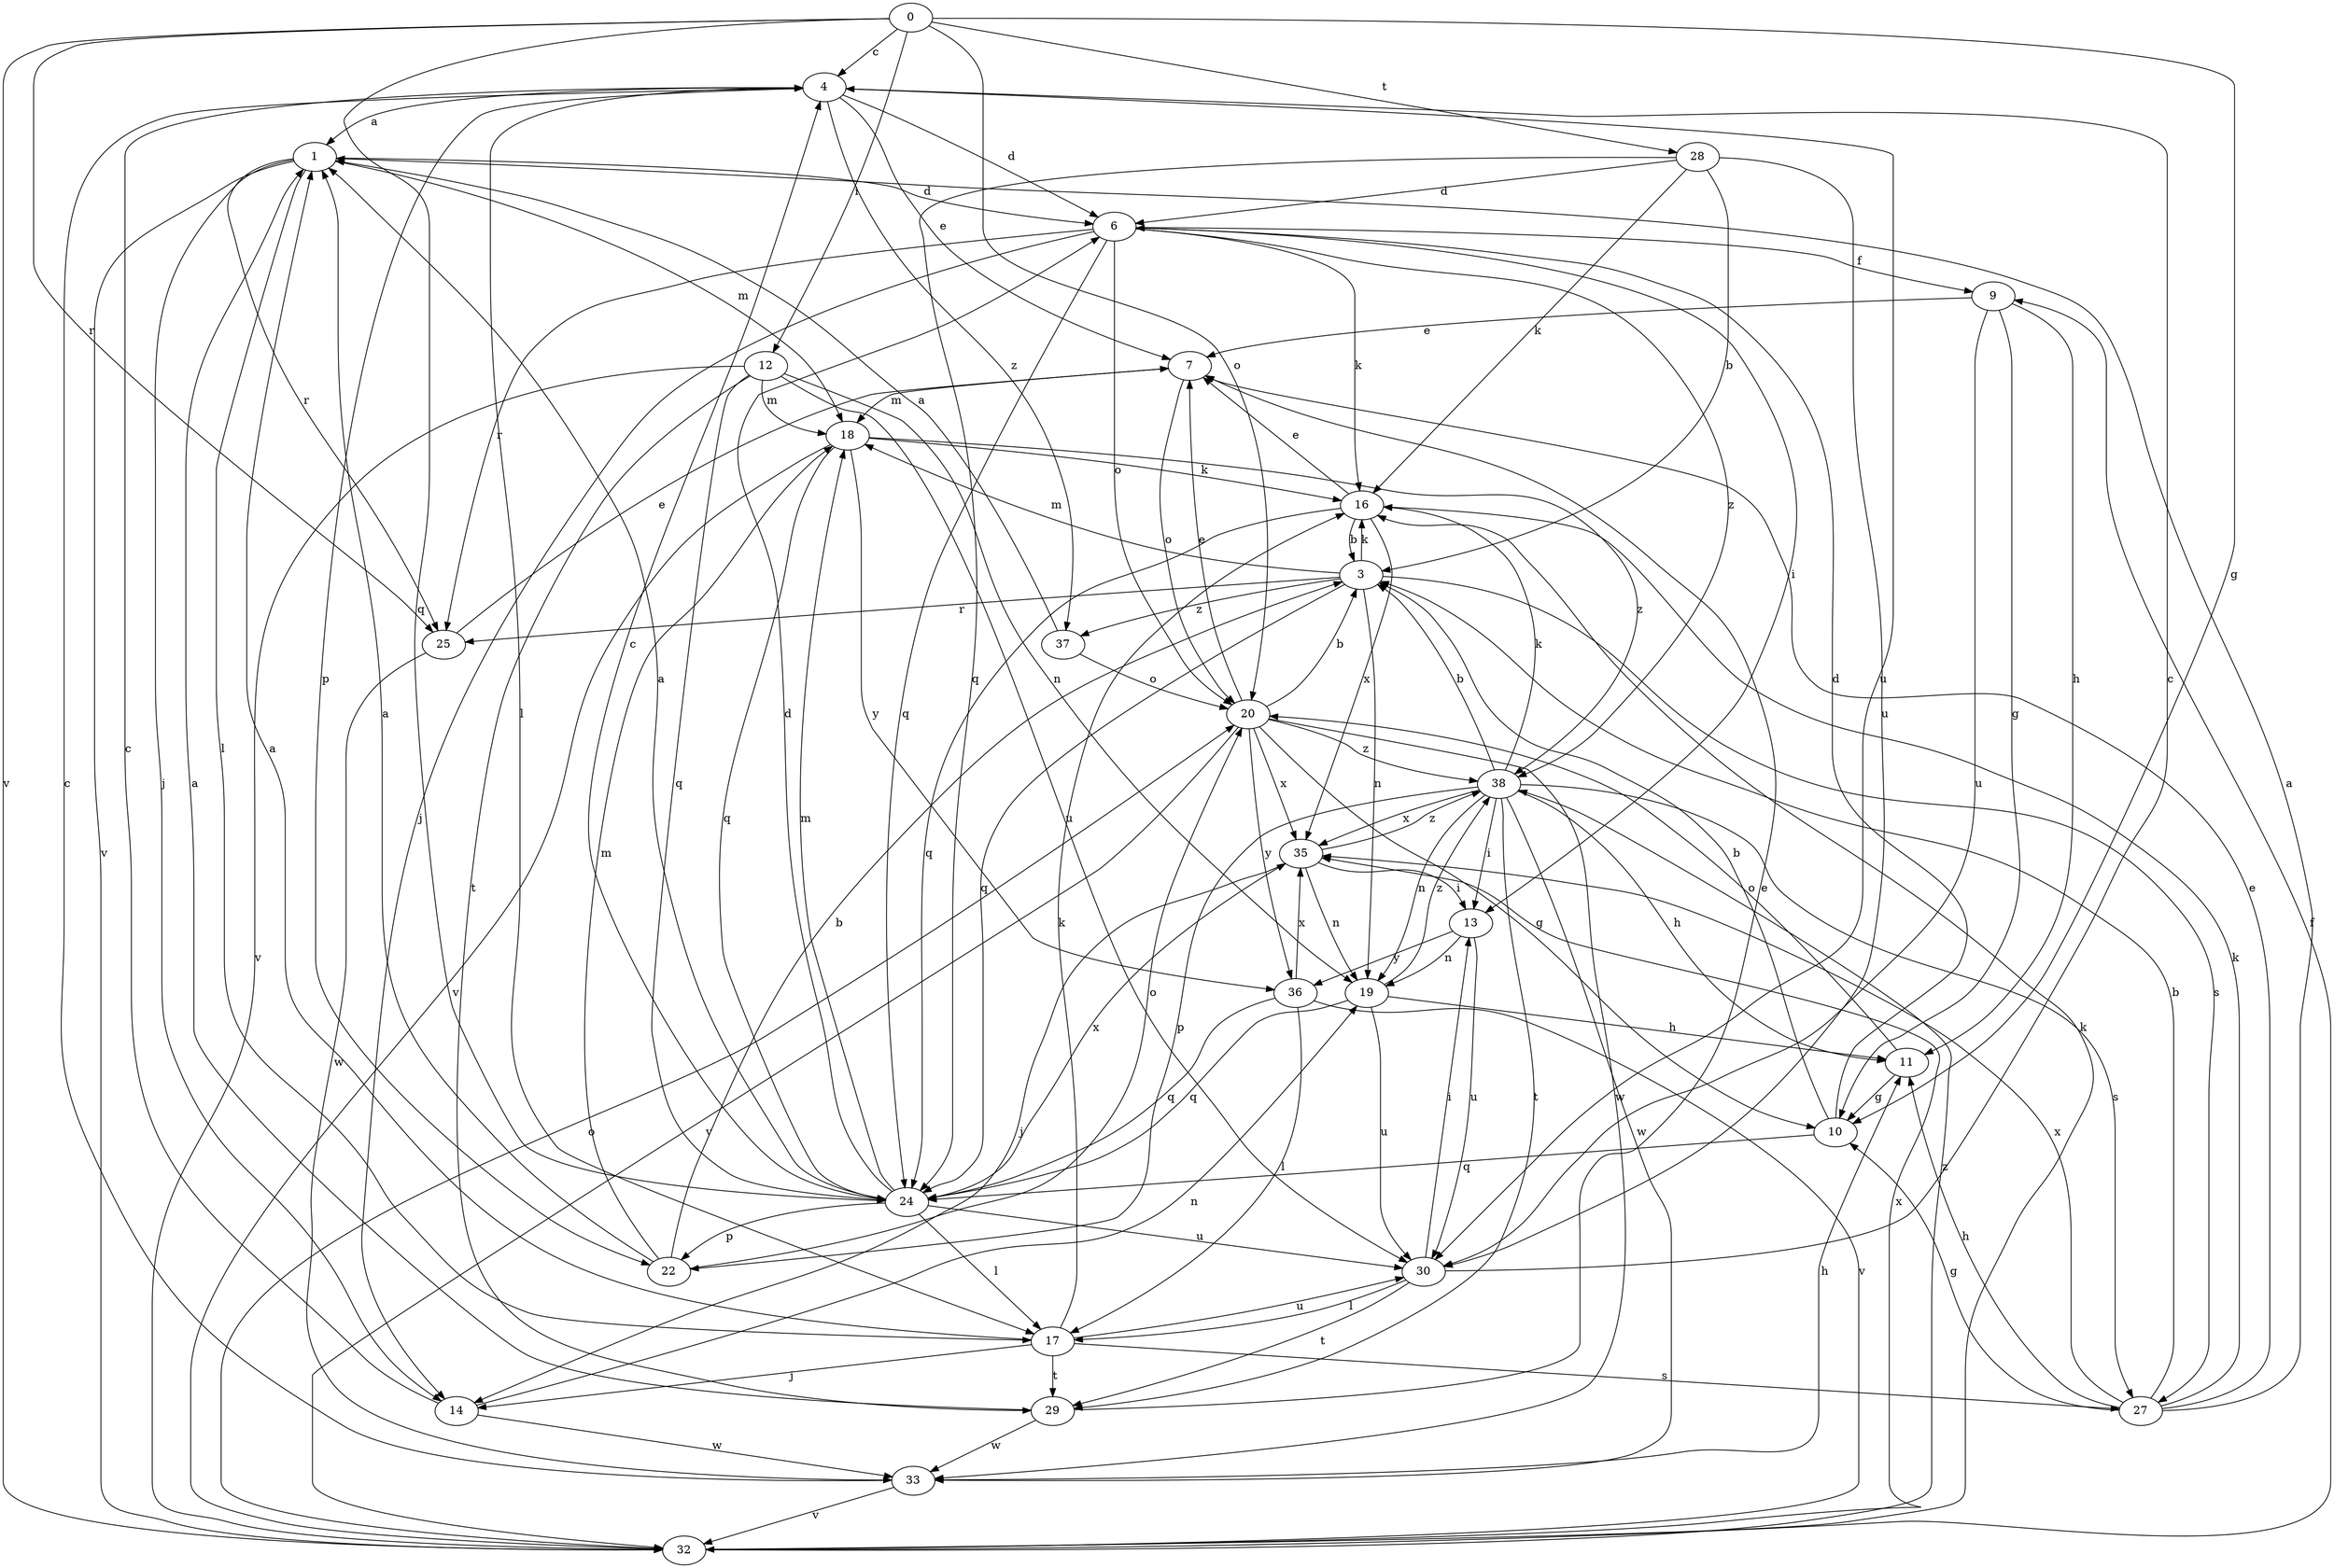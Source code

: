 strict digraph  {
0;
1;
3;
4;
6;
7;
9;
10;
11;
12;
13;
14;
16;
17;
18;
19;
20;
22;
24;
25;
27;
28;
29;
30;
32;
33;
35;
36;
37;
38;
0 -> 4  [label=c];
0 -> 10  [label=g];
0 -> 12  [label=i];
0 -> 20  [label=o];
0 -> 24  [label=q];
0 -> 25  [label=r];
0 -> 28  [label=t];
0 -> 32  [label=v];
1 -> 6  [label=d];
1 -> 14  [label=j];
1 -> 17  [label=l];
1 -> 18  [label=m];
1 -> 25  [label=r];
1 -> 32  [label=v];
3 -> 16  [label=k];
3 -> 18  [label=m];
3 -> 19  [label=n];
3 -> 24  [label=q];
3 -> 25  [label=r];
3 -> 27  [label=s];
3 -> 37  [label=z];
4 -> 1  [label=a];
4 -> 6  [label=d];
4 -> 7  [label=e];
4 -> 17  [label=l];
4 -> 22  [label=p];
4 -> 30  [label=u];
4 -> 37  [label=z];
6 -> 9  [label=f];
6 -> 13  [label=i];
6 -> 14  [label=j];
6 -> 16  [label=k];
6 -> 20  [label=o];
6 -> 24  [label=q];
6 -> 25  [label=r];
6 -> 38  [label=z];
7 -> 18  [label=m];
7 -> 20  [label=o];
9 -> 7  [label=e];
9 -> 10  [label=g];
9 -> 11  [label=h];
9 -> 30  [label=u];
10 -> 3  [label=b];
10 -> 6  [label=d];
10 -> 24  [label=q];
11 -> 10  [label=g];
11 -> 20  [label=o];
12 -> 18  [label=m];
12 -> 19  [label=n];
12 -> 24  [label=q];
12 -> 29  [label=t];
12 -> 30  [label=u];
12 -> 32  [label=v];
13 -> 19  [label=n];
13 -> 30  [label=u];
13 -> 36  [label=y];
14 -> 4  [label=c];
14 -> 19  [label=n];
14 -> 33  [label=w];
16 -> 3  [label=b];
16 -> 7  [label=e];
16 -> 24  [label=q];
16 -> 35  [label=x];
17 -> 1  [label=a];
17 -> 14  [label=j];
17 -> 16  [label=k];
17 -> 27  [label=s];
17 -> 29  [label=t];
17 -> 30  [label=u];
18 -> 16  [label=k];
18 -> 24  [label=q];
18 -> 32  [label=v];
18 -> 36  [label=y];
18 -> 38  [label=z];
19 -> 11  [label=h];
19 -> 24  [label=q];
19 -> 30  [label=u];
19 -> 38  [label=z];
20 -> 3  [label=b];
20 -> 7  [label=e];
20 -> 10  [label=g];
20 -> 32  [label=v];
20 -> 33  [label=w];
20 -> 35  [label=x];
20 -> 36  [label=y];
20 -> 38  [label=z];
22 -> 1  [label=a];
22 -> 3  [label=b];
22 -> 18  [label=m];
22 -> 20  [label=o];
24 -> 1  [label=a];
24 -> 4  [label=c];
24 -> 6  [label=d];
24 -> 17  [label=l];
24 -> 18  [label=m];
24 -> 22  [label=p];
24 -> 30  [label=u];
24 -> 35  [label=x];
25 -> 7  [label=e];
25 -> 33  [label=w];
27 -> 1  [label=a];
27 -> 3  [label=b];
27 -> 7  [label=e];
27 -> 10  [label=g];
27 -> 11  [label=h];
27 -> 16  [label=k];
27 -> 35  [label=x];
28 -> 3  [label=b];
28 -> 6  [label=d];
28 -> 16  [label=k];
28 -> 24  [label=q];
28 -> 30  [label=u];
29 -> 1  [label=a];
29 -> 7  [label=e];
29 -> 33  [label=w];
30 -> 4  [label=c];
30 -> 13  [label=i];
30 -> 17  [label=l];
30 -> 29  [label=t];
32 -> 9  [label=f];
32 -> 16  [label=k];
32 -> 20  [label=o];
32 -> 35  [label=x];
32 -> 38  [label=z];
33 -> 4  [label=c];
33 -> 11  [label=h];
33 -> 32  [label=v];
35 -> 13  [label=i];
35 -> 14  [label=j];
35 -> 19  [label=n];
35 -> 38  [label=z];
36 -> 17  [label=l];
36 -> 24  [label=q];
36 -> 32  [label=v];
36 -> 35  [label=x];
37 -> 1  [label=a];
37 -> 20  [label=o];
38 -> 3  [label=b];
38 -> 11  [label=h];
38 -> 13  [label=i];
38 -> 16  [label=k];
38 -> 19  [label=n];
38 -> 22  [label=p];
38 -> 27  [label=s];
38 -> 29  [label=t];
38 -> 33  [label=w];
38 -> 35  [label=x];
}
